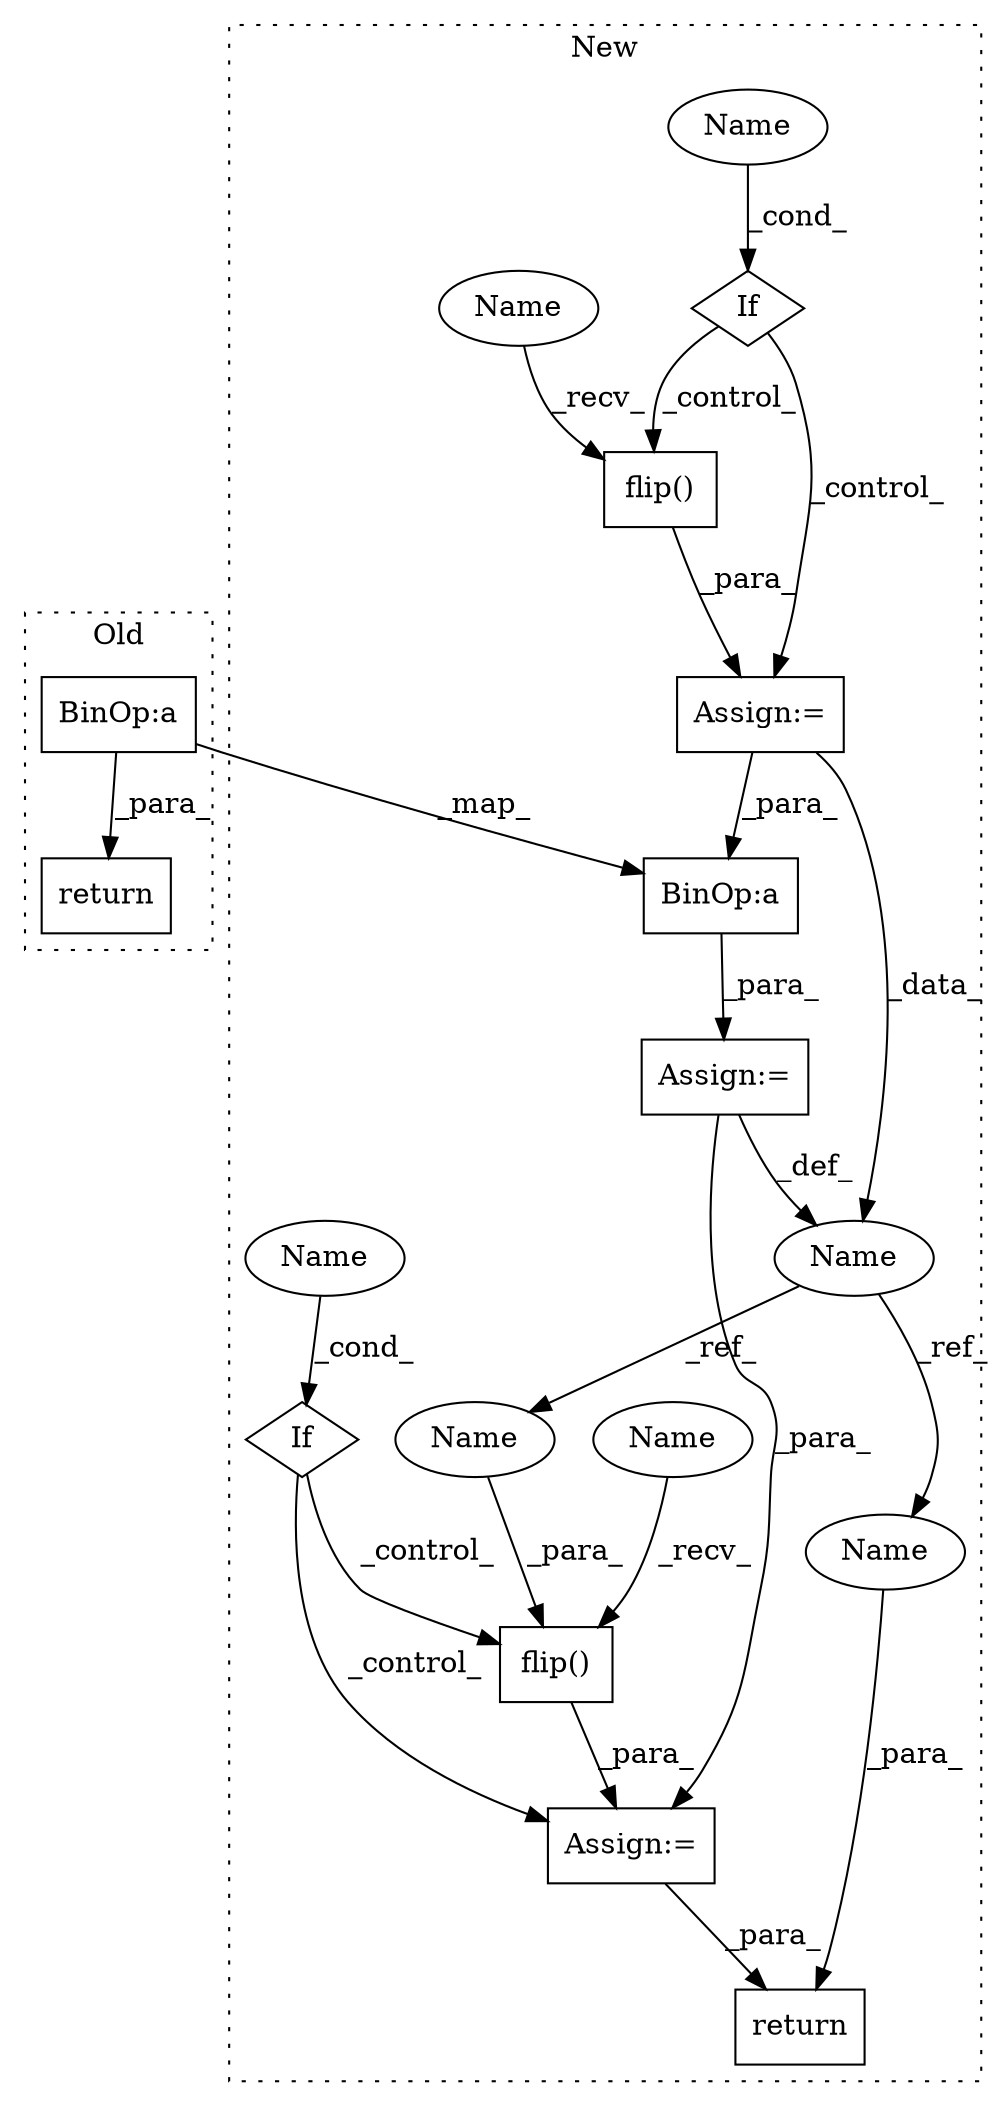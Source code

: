 digraph G {
subgraph cluster0 {
1 [label="return" a="93" s="2563" l="7" shape="box"];
8 [label="BinOp:a" a="82" s="2573" l="3" shape="box"];
label = "Old";
style="dotted";
}
subgraph cluster1 {
2 [label="flip()" a="75" s="2773,2787" l="11,14" shape="box"];
3 [label="flip()" a="75" s="2481,2493" l="11,14" shape="box"];
4 [label="Assign:=" a="68" s="2770" l="3" shape="box"];
5 [label="Assign:=" a="68" s="2707" l="3" shape="box"];
6 [label="If" a="96" s="2444,2463" l="3,14" shape="diamond"];
7 [label="BinOp:a" a="82" s="2713" l="3" shape="box"];
9 [label="If" a="96" s="2734,2753" l="3,14" shape="diamond"];
10 [label="Name" a="87" s="2447" l="16" shape="ellipse"];
11 [label="Name" a="87" s="2737" l="16" shape="ellipse"];
12 [label="Name" a="87" s="2704" l="3" shape="ellipse"];
13 [label="return" a="93" s="2811" l="7" shape="box"];
14 [label="Assign:=" a="68" s="2478" l="3" shape="box"];
15 [label="Name" a="87" s="2773" l="5" shape="ellipse"];
16 [label="Name" a="87" s="2481" l="5" shape="ellipse"];
17 [label="Name" a="87" s="2784" l="3" shape="ellipse"];
18 [label="Name" a="87" s="2818" l="3" shape="ellipse"];
label = "New";
style="dotted";
}
2 -> 4 [label="_para_"];
3 -> 14 [label="_para_"];
4 -> 13 [label="_para_"];
5 -> 4 [label="_para_"];
5 -> 12 [label="_def_"];
6 -> 14 [label="_control_"];
6 -> 3 [label="_control_"];
7 -> 5 [label="_para_"];
8 -> 1 [label="_para_"];
8 -> 7 [label="_map_"];
9 -> 2 [label="_control_"];
9 -> 4 [label="_control_"];
10 -> 6 [label="_cond_"];
11 -> 9 [label="_cond_"];
12 -> 17 [label="_ref_"];
12 -> 18 [label="_ref_"];
14 -> 7 [label="_para_"];
14 -> 12 [label="_data_"];
15 -> 2 [label="_recv_"];
16 -> 3 [label="_recv_"];
17 -> 2 [label="_para_"];
18 -> 13 [label="_para_"];
}